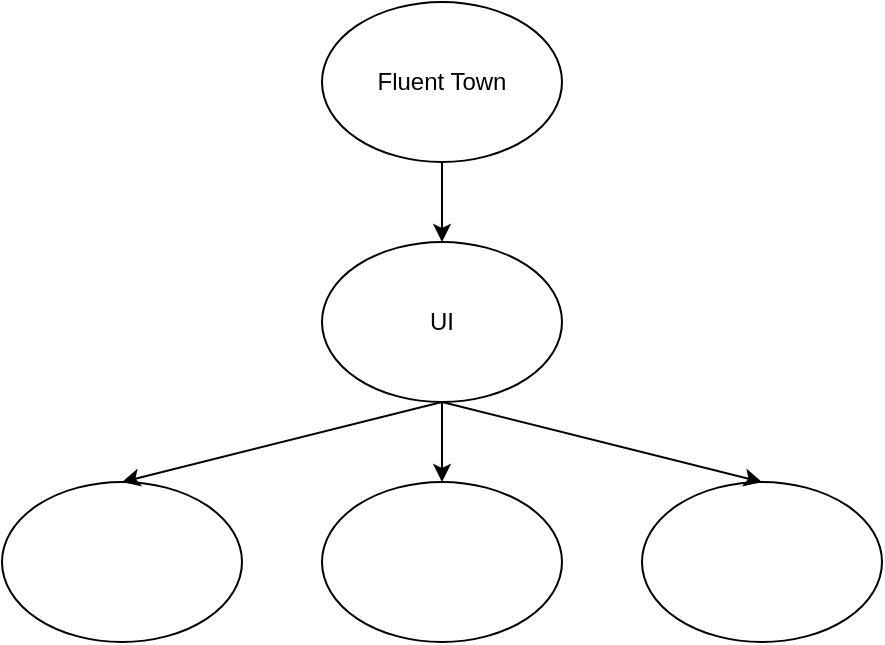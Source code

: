 <mxfile version="14.5.1" type="device"><diagram id="6rg13JAoj4BVabEuiBLL" name="Page-1"><mxGraphModel dx="860" dy="502" grid="1" gridSize="10" guides="1" tooltips="1" connect="1" arrows="1" fold="1" page="1" pageScale="1" pageWidth="827" pageHeight="1169" math="0" shadow="0"><root><mxCell id="0"/><mxCell id="1" parent="0"/><mxCell id="ZbyLu4wKEshSRmuJr-p6-1" value="Fluent Town" style="ellipse;whiteSpace=wrap;html=1;" vertex="1" parent="1"><mxGeometry x="360" y="80" width="120" height="80" as="geometry"/></mxCell><mxCell id="ZbyLu4wKEshSRmuJr-p6-2" value="UI" style="ellipse;whiteSpace=wrap;html=1;" vertex="1" parent="1"><mxGeometry x="360" y="200" width="120" height="80" as="geometry"/></mxCell><mxCell id="ZbyLu4wKEshSRmuJr-p6-3" value="" style="endArrow=classic;html=1;exitX=0.5;exitY=1;exitDx=0;exitDy=0;entryX=0.5;entryY=0;entryDx=0;entryDy=0;" edge="1" parent="1" source="ZbyLu4wKEshSRmuJr-p6-1" target="ZbyLu4wKEshSRmuJr-p6-2"><mxGeometry width="50" height="50" relative="1" as="geometry"><mxPoint x="400" y="290" as="sourcePoint"/><mxPoint x="450" y="240" as="targetPoint"/></mxGeometry></mxCell><mxCell id="ZbyLu4wKEshSRmuJr-p6-4" value="" style="ellipse;whiteSpace=wrap;html=1;" vertex="1" parent="1"><mxGeometry x="200" y="320" width="120" height="80" as="geometry"/></mxCell><mxCell id="ZbyLu4wKEshSRmuJr-p6-5" value="" style="ellipse;whiteSpace=wrap;html=1;" vertex="1" parent="1"><mxGeometry x="360" y="320" width="120" height="80" as="geometry"/></mxCell><mxCell id="ZbyLu4wKEshSRmuJr-p6-6" value="" style="ellipse;whiteSpace=wrap;html=1;" vertex="1" parent="1"><mxGeometry x="520" y="320" width="120" height="80" as="geometry"/></mxCell><mxCell id="ZbyLu4wKEshSRmuJr-p6-7" value="" style="endArrow=classic;html=1;exitX=0.5;exitY=1;exitDx=0;exitDy=0;entryX=0.5;entryY=0;entryDx=0;entryDy=0;" edge="1" parent="1" source="ZbyLu4wKEshSRmuJr-p6-2" target="ZbyLu4wKEshSRmuJr-p6-4"><mxGeometry width="50" height="50" relative="1" as="geometry"><mxPoint x="400" y="160" as="sourcePoint"/><mxPoint x="400" y="360" as="targetPoint"/></mxGeometry></mxCell><mxCell id="ZbyLu4wKEshSRmuJr-p6-8" value="" style="endArrow=classic;html=1;entryX=0.5;entryY=0;entryDx=0;entryDy=0;exitX=0.5;exitY=1;exitDx=0;exitDy=0;" edge="1" parent="1" source="ZbyLu4wKEshSRmuJr-p6-2" target="ZbyLu4wKEshSRmuJr-p6-5"><mxGeometry width="50" height="50" relative="1" as="geometry"><mxPoint x="610" y="290" as="sourcePoint"/><mxPoint x="450" y="240" as="targetPoint"/></mxGeometry></mxCell><mxCell id="ZbyLu4wKEshSRmuJr-p6-10" value="" style="endArrow=classic;html=1;entryX=0.5;entryY=0;entryDx=0;entryDy=0;exitX=0.5;exitY=1;exitDx=0;exitDy=0;" edge="1" parent="1" source="ZbyLu4wKEshSRmuJr-p6-2" target="ZbyLu4wKEshSRmuJr-p6-6"><mxGeometry width="50" height="50" relative="1" as="geometry"><mxPoint x="400" y="290" as="sourcePoint"/><mxPoint x="450" y="240" as="targetPoint"/></mxGeometry></mxCell></root></mxGraphModel></diagram></mxfile>
